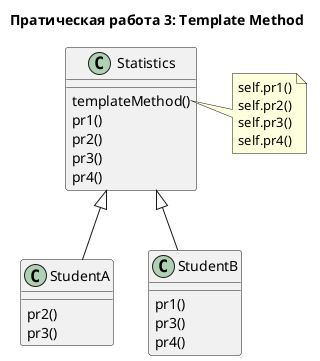 @startuml
title Пратическая работа 3: Template Method
class Statistics{
templateMethod()
pr1()
pr2()
pr3()
pr4()
}

note right of Statistics::"templateMethod()"
self.pr1()
self.pr2()
self.pr3()
self.pr4()
end note

class StudentA{
pr2()
pr3()
}
class  StudentB{
pr1()
pr3()
pr4()
}

Statistics <|-- StudentA 
Statistics <|-- StudentB 

@enduml